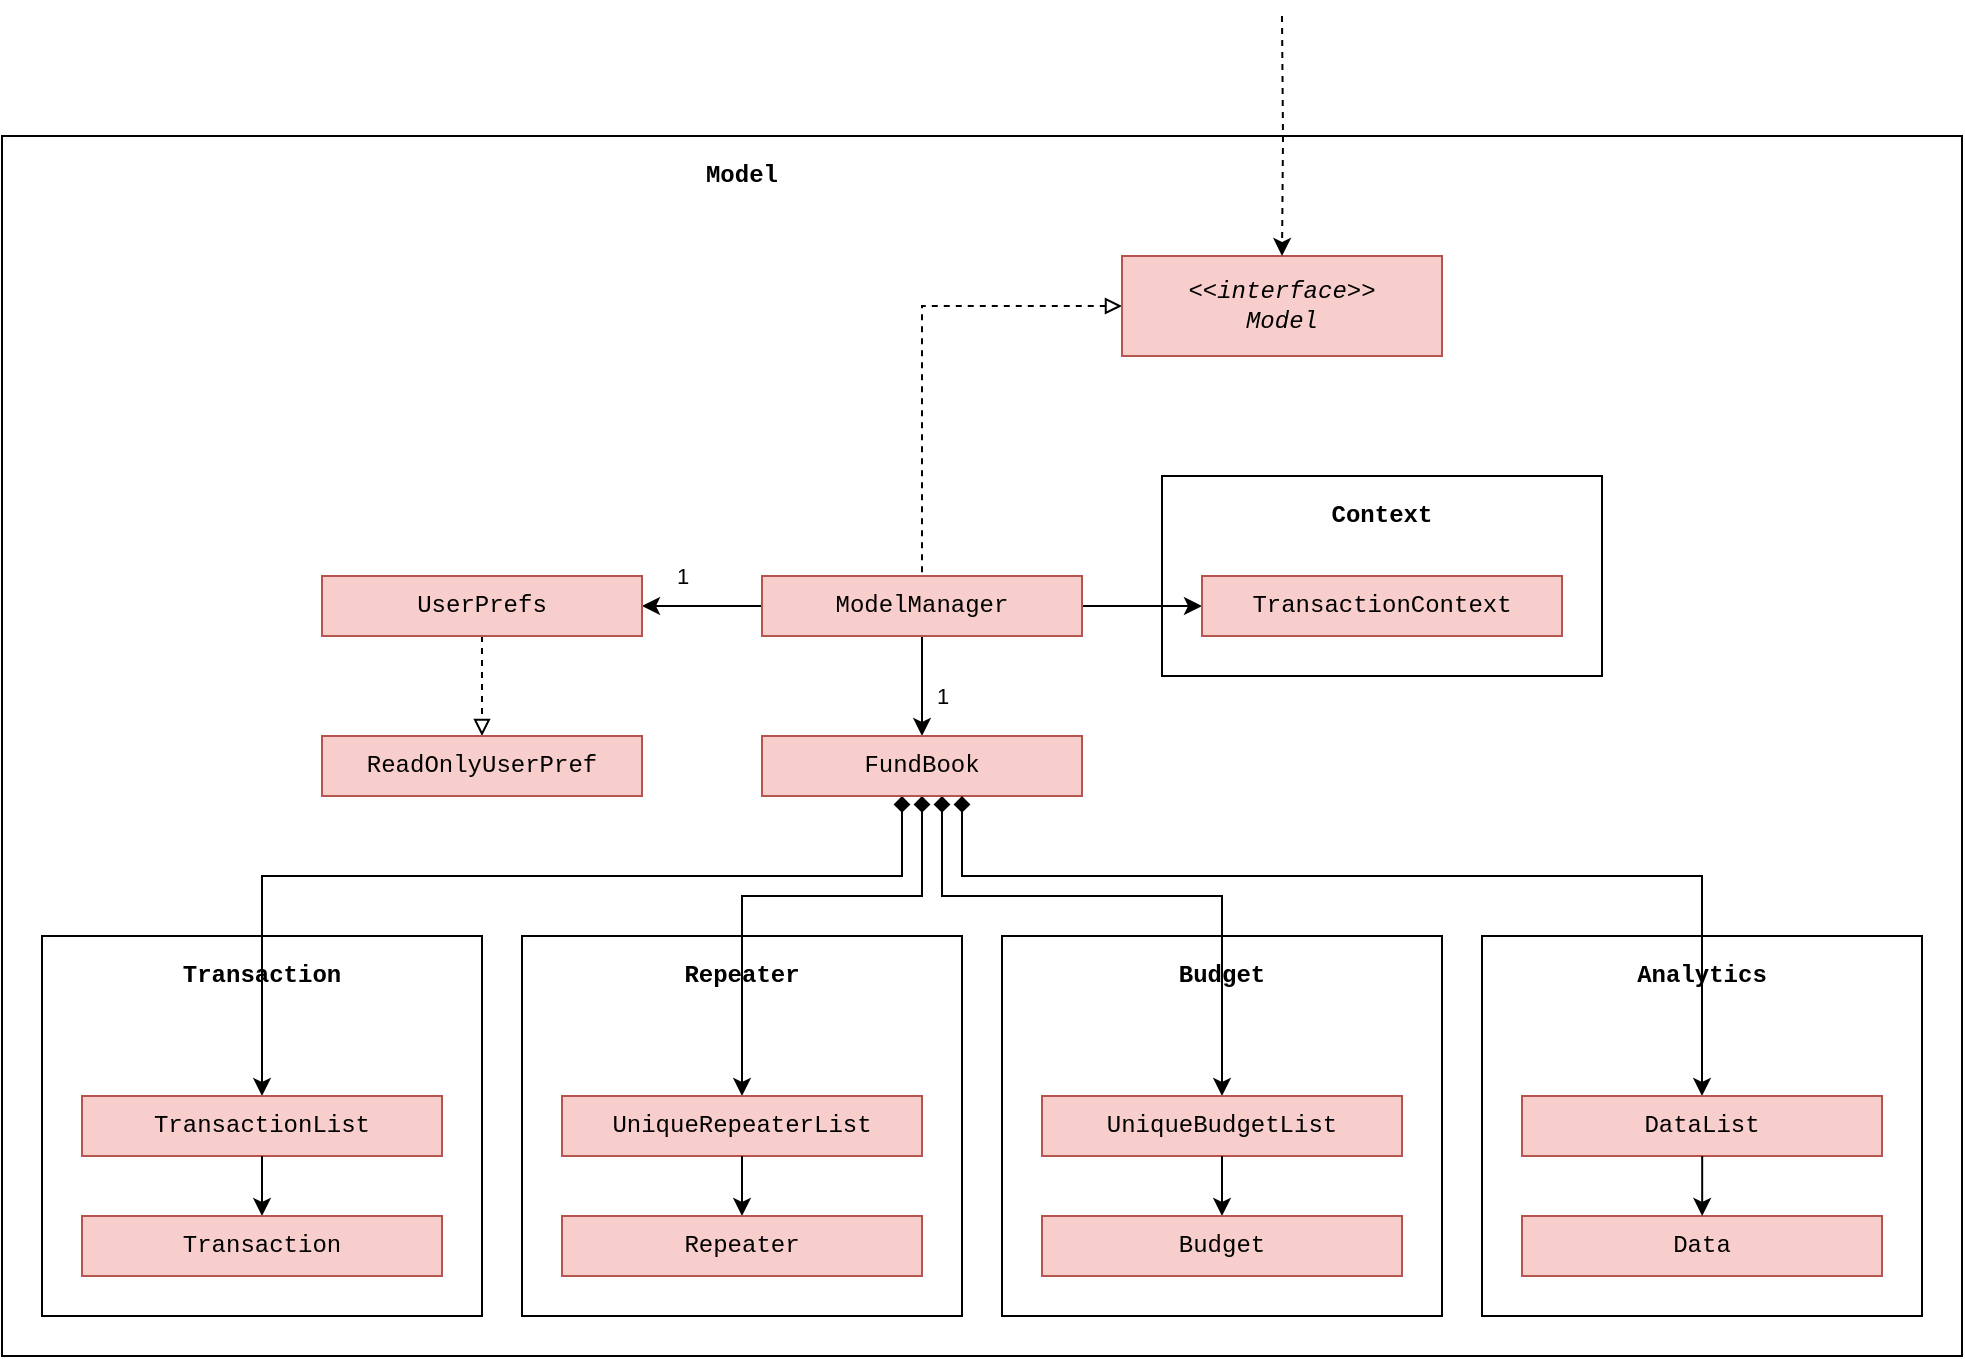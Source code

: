 <mxfile version="12.2.3" type="google" pages="1"><diagram name="Page-1" id="b5b7bab2-c9e2-2cf4-8b2a-24fd1a2a6d21"><mxGraphModel dx="441" dy="225" grid="1" gridSize="10" guides="1" tooltips="1" connect="1" arrows="1" fold="1" page="1" pageScale="1" pageWidth="827" pageHeight="1169" background="#ffffff" math="0" shadow="0"><root><mxCell id="0"/><mxCell id="1" parent="0"/><mxCell id="HpN2ochw1OF3YIQpeDBz-59" value="" style="rounded=0;whiteSpace=wrap;html=1;fontFamily=Courier New;fillColor=none;" parent="1" vertex="1"><mxGeometry x="160" y="100" width="980" height="610" as="geometry"/></mxCell><mxCell id="HpN2ochw1OF3YIQpeDBz-2" value="Model" style="text;html=1;strokeColor=none;fillColor=none;align=center;verticalAlign=middle;whiteSpace=wrap;rounded=0;fontStyle=1;fontFamily=Courier New;" parent="1" vertex="1"><mxGeometry x="510" y="110" width="40" height="20" as="geometry"/></mxCell><mxCell id="HpN2ochw1OF3YIQpeDBz-40" style="edgeStyle=orthogonalEdgeStyle;rounded=0;orthogonalLoop=1;jettySize=auto;html=1;dashed=1;startArrow=block;startFill=0;endArrow=none;endFill=0;strokeWidth=1;fontFamily=Courier New;" parent="1" source="HpN2ochw1OF3YIQpeDBz-4" target="HpN2ochw1OF3YIQpeDBz-6" edge="1"><mxGeometry relative="1" as="geometry"/></mxCell><mxCell id="HpN2ochw1OF3YIQpeDBz-4" value="&lt;div&gt;&lt;i&gt;&amp;lt;&amp;lt;interface&amp;gt;&amp;gt;&lt;/i&gt;&lt;/div&gt;&lt;div&gt;&lt;i&gt;Model&lt;br&gt;&lt;/i&gt;&lt;/div&gt;" style="rounded=0;whiteSpace=wrap;html=1;fillColor=#f8cecc;strokeColor=#b85450;fontFamily=Courier New;" parent="1" vertex="1"><mxGeometry x="720" y="160" width="160" height="50" as="geometry"/></mxCell><mxCell id="RdDw8vZqlXrb6mcQR_Pb-2" value="1" style="edgeStyle=orthogonalEdgeStyle;rounded=0;orthogonalLoop=1;jettySize=auto;html=1;startArrow=none;startFill=0;" parent="1" source="HpN2ochw1OF3YIQpeDBz-6" target="RdDw8vZqlXrb6mcQR_Pb-1" edge="1"><mxGeometry x="0.333" y="-15" relative="1" as="geometry"><mxPoint as="offset"/></mxGeometry></mxCell><mxCell id="F6Qe3fouieVjDbAGw6_c-2" value="1" style="edgeStyle=orthogonalEdgeStyle;rounded=0;orthogonalLoop=1;jettySize=auto;html=1;startArrow=none;startFill=0;endArrow=classic;endFill=1;" parent="1" source="HpN2ochw1OF3YIQpeDBz-6" target="F6Qe3fouieVjDbAGw6_c-1" edge="1"><mxGeometry x="0.2" y="10" relative="1" as="geometry"><mxPoint as="offset"/></mxGeometry></mxCell><mxCell id="egCqdw-BJd2a_secMouz-6" value="" style="edgeStyle=orthogonalEdgeStyle;rounded=0;orthogonalLoop=1;jettySize=auto;html=1;" parent="1" source="HpN2ochw1OF3YIQpeDBz-6" target="egCqdw-BJd2a_secMouz-2" edge="1"><mxGeometry relative="1" as="geometry"/></mxCell><mxCell id="HpN2ochw1OF3YIQpeDBz-6" value="ModelManager" style="rounded=0;whiteSpace=wrap;html=1;fillColor=#f8cecc;strokeColor=#b85450;fontFamily=Courier New;" parent="1" vertex="1"><mxGeometry x="540" y="320" width="160" height="30" as="geometry"/></mxCell><mxCell id="HpN2ochw1OF3YIQpeDBz-28" value="" style="edgeStyle=orthogonalEdgeStyle;rounded=0;orthogonalLoop=1;jettySize=auto;html=1;dashed=1;startArrow=none;startFill=0;endArrow=classic;endFill=1;fontFamily=Courier New;" parent="1" target="HpN2ochw1OF3YIQpeDBz-4" edge="1"><mxGeometry relative="1" as="geometry"><mxPoint x="800" y="40" as="sourcePoint"/></mxGeometry></mxCell><mxCell id="RdDw8vZqlXrb6mcQR_Pb-4" value="" style="edgeStyle=orthogonalEdgeStyle;rounded=0;orthogonalLoop=1;jettySize=auto;html=1;startArrow=none;startFill=0;endArrow=block;endFill=0;dashed=1;" parent="1" source="RdDw8vZqlXrb6mcQR_Pb-1" target="RdDw8vZqlXrb6mcQR_Pb-3" edge="1"><mxGeometry relative="1" as="geometry"/></mxCell><mxCell id="RdDw8vZqlXrb6mcQR_Pb-1" value="UserPrefs" style="rounded=0;whiteSpace=wrap;html=1;fillColor=#f8cecc;strokeColor=#b85450;fontFamily=Courier New;" parent="1" vertex="1"><mxGeometry x="320" y="320" width="160" height="30" as="geometry"/></mxCell><mxCell id="RdDw8vZqlXrb6mcQR_Pb-3" value="ReadOnlyUserPref" style="rounded=0;whiteSpace=wrap;html=1;fillColor=#f8cecc;strokeColor=#b85450;fontFamily=Courier New;" parent="1" vertex="1"><mxGeometry x="320" y="400" width="160" height="30" as="geometry"/></mxCell><mxCell id="F6Qe3fouieVjDbAGw6_c-31" style="edgeStyle=orthogonalEdgeStyle;rounded=0;orthogonalLoop=1;jettySize=auto;html=1;startArrow=diamond;startFill=1;endArrow=classic;endFill=1;" parent="1" source="F6Qe3fouieVjDbAGw6_c-1" target="F6Qe3fouieVjDbAGw6_c-25" edge="1"><mxGeometry relative="1" as="geometry"><Array as="points"><mxPoint x="620" y="480"/><mxPoint x="530" y="480"/></Array></mxGeometry></mxCell><mxCell id="F6Qe3fouieVjDbAGw6_c-32" style="edgeStyle=orthogonalEdgeStyle;rounded=0;orthogonalLoop=1;jettySize=auto;html=1;startArrow=diamond;startFill=1;endArrow=classic;endFill=1;" parent="1" source="F6Qe3fouieVjDbAGw6_c-1" target="F6Qe3fouieVjDbAGw6_c-28" edge="1"><mxGeometry relative="1" as="geometry"><Array as="points"><mxPoint x="610" y="470"/><mxPoint x="290" y="470"/></Array></mxGeometry></mxCell><mxCell id="F6Qe3fouieVjDbAGw6_c-33" style="edgeStyle=orthogonalEdgeStyle;rounded=0;orthogonalLoop=1;jettySize=auto;html=1;entryX=0.5;entryY=0;entryDx=0;entryDy=0;startArrow=diamond;startFill=1;endArrow=classic;endFill=1;" parent="1" source="F6Qe3fouieVjDbAGw6_c-1" target="F6Qe3fouieVjDbAGw6_c-11" edge="1"><mxGeometry relative="1" as="geometry"><Array as="points"><mxPoint x="630" y="480"/><mxPoint x="770" y="480"/></Array></mxGeometry></mxCell><mxCell id="F6Qe3fouieVjDbAGw6_c-1" value="FundBook" style="rounded=0;whiteSpace=wrap;html=1;fillColor=#f8cecc;strokeColor=#b85450;fontFamily=Courier New;" parent="1" vertex="1"><mxGeometry x="540" y="400" width="160" height="30" as="geometry"/></mxCell><mxCell id="F6Qe3fouieVjDbAGw6_c-3" value="" style="rounded=0;whiteSpace=wrap;html=1;fontFamily=Courier New;fillColor=none;" parent="1" vertex="1"><mxGeometry x="420" y="500" width="220" height="190" as="geometry"/></mxCell><mxCell id="F6Qe3fouieVjDbAGw6_c-9" value="Repeater" style="text;html=1;strokeColor=none;fillColor=none;align=center;verticalAlign=middle;whiteSpace=wrap;rounded=0;fontStyle=1;fontFamily=Courier New;" parent="1" vertex="1"><mxGeometry x="485" y="510" width="90" height="20" as="geometry"/></mxCell><mxCell id="F6Qe3fouieVjDbAGw6_c-10" value="" style="rounded=0;whiteSpace=wrap;html=1;fontFamily=Courier New;fillColor=none;" parent="1" vertex="1"><mxGeometry x="660" y="500" width="220" height="190" as="geometry"/></mxCell><mxCell id="F6Qe3fouieVjDbAGw6_c-11" value="UniqueBudgetList" style="rounded=0;whiteSpace=wrap;html=1;fillColor=#f8cecc;strokeColor=#b85450;fontFamily=Courier New;" parent="1" vertex="1"><mxGeometry x="680" y="580" width="180" height="30" as="geometry"/></mxCell><mxCell id="F6Qe3fouieVjDbAGw6_c-14" value="" style="edgeStyle=orthogonalEdgeStyle;rounded=0;orthogonalLoop=1;jettySize=auto;html=1;startArrow=classic;startFill=1;endArrow=none;endFill=0;strokeWidth=1;fontFamily=Courier New;" parent="1" source="F6Qe3fouieVjDbAGw6_c-15" target="F6Qe3fouieVjDbAGw6_c-11" edge="1"><mxGeometry relative="1" as="geometry"/></mxCell><mxCell id="F6Qe3fouieVjDbAGw6_c-15" value="Budget" style="rounded=0;whiteSpace=wrap;html=1;fillColor=#f8cecc;strokeColor=#b85450;fontFamily=Courier New;" parent="1" vertex="1"><mxGeometry x="680" y="640" width="180" height="30" as="geometry"/></mxCell><mxCell id="F6Qe3fouieVjDbAGw6_c-16" value="Budget" style="text;html=1;strokeColor=none;fillColor=none;align=center;verticalAlign=middle;whiteSpace=wrap;rounded=0;fontStyle=1;fontFamily=Courier New;" parent="1" vertex="1"><mxGeometry x="725" y="510" width="90" height="20" as="geometry"/></mxCell><mxCell id="F6Qe3fouieVjDbAGw6_c-17" value="" style="rounded=0;whiteSpace=wrap;html=1;fontFamily=Courier New;fillColor=none;" parent="1" vertex="1"><mxGeometry x="180" y="500" width="220" height="190" as="geometry"/></mxCell><mxCell id="F6Qe3fouieVjDbAGw6_c-23" value="Transaction" style="text;html=1;strokeColor=none;fillColor=none;align=center;verticalAlign=middle;whiteSpace=wrap;rounded=0;fontStyle=1;fontFamily=Courier New;" parent="1" vertex="1"><mxGeometry x="245" y="510" width="90" height="20" as="geometry"/></mxCell><mxCell id="F6Qe3fouieVjDbAGw6_c-25" value="UniqueRepeaterList" style="rounded=0;whiteSpace=wrap;html=1;fillColor=#f8cecc;strokeColor=#b85450;fontFamily=Courier New;" parent="1" vertex="1"><mxGeometry x="440" y="580" width="180" height="30" as="geometry"/></mxCell><mxCell id="F6Qe3fouieVjDbAGw6_c-26" value="" style="edgeStyle=orthogonalEdgeStyle;rounded=0;orthogonalLoop=1;jettySize=auto;html=1;startArrow=classic;startFill=1;endArrow=none;endFill=0;strokeWidth=1;fontFamily=Courier New;" parent="1" source="F6Qe3fouieVjDbAGw6_c-27" target="F6Qe3fouieVjDbAGw6_c-25" edge="1"><mxGeometry relative="1" as="geometry"/></mxCell><mxCell id="F6Qe3fouieVjDbAGw6_c-27" value="Repeater" style="rounded=0;whiteSpace=wrap;html=1;fillColor=#f8cecc;strokeColor=#b85450;fontFamily=Courier New;" parent="1" vertex="1"><mxGeometry x="440" y="640" width="180" height="30" as="geometry"/></mxCell><mxCell id="F6Qe3fouieVjDbAGw6_c-28" value="TransactionList" style="rounded=0;whiteSpace=wrap;html=1;fillColor=#f8cecc;strokeColor=#b85450;fontFamily=Courier New;" parent="1" vertex="1"><mxGeometry x="200" y="580" width="180" height="30" as="geometry"/></mxCell><mxCell id="F6Qe3fouieVjDbAGw6_c-29" value="" style="edgeStyle=orthogonalEdgeStyle;rounded=0;orthogonalLoop=1;jettySize=auto;html=1;startArrow=classic;startFill=1;endArrow=none;endFill=0;strokeWidth=1;fontFamily=Courier New;" parent="1" source="F6Qe3fouieVjDbAGw6_c-30" target="F6Qe3fouieVjDbAGw6_c-28" edge="1"><mxGeometry relative="1" as="geometry"/></mxCell><mxCell id="F6Qe3fouieVjDbAGw6_c-30" value="Transaction" style="rounded=0;whiteSpace=wrap;html=1;fillColor=#f8cecc;strokeColor=#b85450;fontFamily=Courier New;" parent="1" vertex="1"><mxGeometry x="200" y="640" width="180" height="30" as="geometry"/></mxCell><mxCell id="egCqdw-BJd2a_secMouz-1" value="" style="rounded=0;whiteSpace=wrap;html=1;fontFamily=Courier New;fillColor=none;" parent="1" vertex="1"><mxGeometry x="740" y="270" width="220" height="100" as="geometry"/></mxCell><mxCell id="egCqdw-BJd2a_secMouz-2" value="TransactionContext" style="rounded=0;whiteSpace=wrap;html=1;fillColor=#f8cecc;strokeColor=#b85450;fontFamily=Courier New;" parent="1" vertex="1"><mxGeometry x="760" y="320" width="180" height="30" as="geometry"/></mxCell><mxCell id="egCqdw-BJd2a_secMouz-5" value="Context" style="text;html=1;strokeColor=none;fillColor=none;align=center;verticalAlign=middle;whiteSpace=wrap;rounded=0;fontStyle=1;fontFamily=Courier New;" parent="1" vertex="1"><mxGeometry x="805" y="280" width="90" height="20" as="geometry"/></mxCell><mxCell id="qI30BRZEYF_jY18HNa2K-1" style="edgeStyle=orthogonalEdgeStyle;rounded=0;orthogonalLoop=1;jettySize=auto;html=1;startArrow=diamond;startFill=1;endArrow=classic;endFill=1;entryX=0.5;entryY=0;entryDx=0;entryDy=0;" edge="1" parent="1" target="qI30BRZEYF_jY18HNa2K-4"><mxGeometry relative="1" as="geometry"><Array as="points"><mxPoint x="640" y="470"/><mxPoint x="1010" y="470"/></Array><mxPoint x="640" y="430" as="sourcePoint"/><mxPoint x="960" y="570" as="targetPoint"/></mxGeometry></mxCell><mxCell id="qI30BRZEYF_jY18HNa2K-2" value="" style="rounded=0;whiteSpace=wrap;html=1;fontFamily=Courier New;fillColor=none;" vertex="1" parent="1"><mxGeometry x="900" y="500" width="220" height="190" as="geometry"/></mxCell><mxCell id="qI30BRZEYF_jY18HNa2K-3" value="Analytics" style="text;html=1;strokeColor=none;fillColor=none;align=center;verticalAlign=middle;whiteSpace=wrap;rounded=0;fontStyle=1;fontFamily=Courier New;" vertex="1" parent="1"><mxGeometry x="965" y="510" width="90" height="20" as="geometry"/></mxCell><mxCell id="qI30BRZEYF_jY18HNa2K-4" value="DataList" style="rounded=0;whiteSpace=wrap;html=1;fillColor=#f8cecc;strokeColor=#b85450;fontFamily=Courier New;" vertex="1" parent="1"><mxGeometry x="920" y="580" width="180" height="30" as="geometry"/></mxCell><mxCell id="qI30BRZEYF_jY18HNa2K-5" value="Data" style="rounded=0;whiteSpace=wrap;html=1;fillColor=#f8cecc;strokeColor=#b85450;fontFamily=Courier New;" vertex="1" parent="1"><mxGeometry x="920" y="640" width="180" height="30" as="geometry"/></mxCell><mxCell id="qI30BRZEYF_jY18HNa2K-7" value="" style="edgeStyle=orthogonalEdgeStyle;rounded=0;orthogonalLoop=1;jettySize=auto;html=1;startArrow=classic;startFill=1;endArrow=none;endFill=0;strokeWidth=1;fontFamily=Courier New;" edge="1" parent="1"><mxGeometry relative="1" as="geometry"><mxPoint x="1010.095" y="640" as="sourcePoint"/><mxPoint x="1010.095" y="610" as="targetPoint"/></mxGeometry></mxCell></root></mxGraphModel></diagram></mxfile>